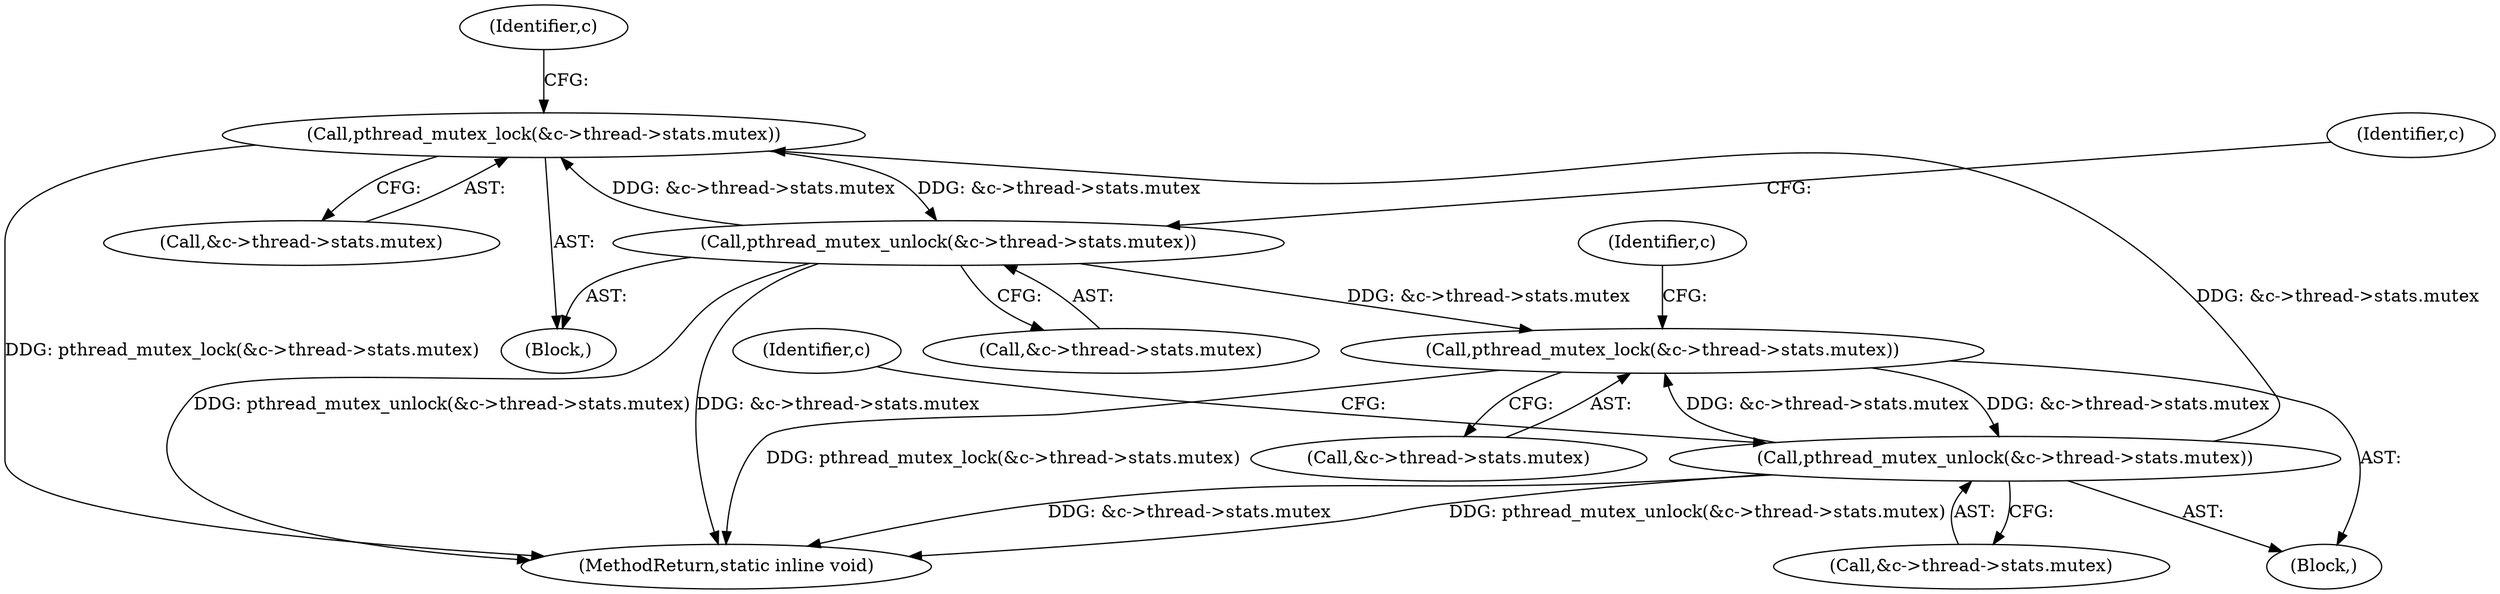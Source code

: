 digraph "0_memcached_a8c4a82787b8b6c256d61bd5c42fb7f92d1bae00@API" {
"1000555" [label="(Call,pthread_mutex_lock(&c->thread->stats.mutex))"];
"1000631" [label="(Call,pthread_mutex_unlock(&c->thread->stats.mutex))"];
"1000606" [label="(Call,pthread_mutex_lock(&c->thread->stats.mutex))"];
"1000585" [label="(Call,pthread_mutex_unlock(&c->thread->stats.mutex))"];
"1000555" [label="(Call,pthread_mutex_lock(&c->thread->stats.mutex))"];
"1000632" [label="(Call,&c->thread->stats.mutex)"];
"1000607" [label="(Call,&c->thread->stats.mutex)"];
"1000598" [label="(Identifier,c)"];
"1000619" [label="(Identifier,c)"];
"1000555" [label="(Call,pthread_mutex_lock(&c->thread->stats.mutex))"];
"1000605" [label="(Block,)"];
"1000586" [label="(Call,&c->thread->stats.mutex)"];
"1000755" [label="(MethodReturn,static inline void)"];
"1000631" [label="(Call,pthread_mutex_unlock(&c->thread->stats.mutex))"];
"1000606" [label="(Call,pthread_mutex_lock(&c->thread->stats.mutex))"];
"1000556" [label="(Call,&c->thread->stats.mutex)"];
"1000585" [label="(Call,pthread_mutex_unlock(&c->thread->stats.mutex))"];
"1000570" [label="(Identifier,c)"];
"1000190" [label="(Block,)"];
"1000642" [label="(Identifier,c)"];
"1000555" -> "1000190"  [label="AST: "];
"1000555" -> "1000556"  [label="CFG: "];
"1000556" -> "1000555"  [label="AST: "];
"1000570" -> "1000555"  [label="CFG: "];
"1000555" -> "1000755"  [label="DDG: pthread_mutex_lock(&c->thread->stats.mutex)"];
"1000631" -> "1000555"  [label="DDG: &c->thread->stats.mutex"];
"1000585" -> "1000555"  [label="DDG: &c->thread->stats.mutex"];
"1000555" -> "1000585"  [label="DDG: &c->thread->stats.mutex"];
"1000631" -> "1000605"  [label="AST: "];
"1000631" -> "1000632"  [label="CFG: "];
"1000632" -> "1000631"  [label="AST: "];
"1000642" -> "1000631"  [label="CFG: "];
"1000631" -> "1000755"  [label="DDG: &c->thread->stats.mutex"];
"1000631" -> "1000755"  [label="DDG: pthread_mutex_unlock(&c->thread->stats.mutex)"];
"1000631" -> "1000606"  [label="DDG: &c->thread->stats.mutex"];
"1000606" -> "1000631"  [label="DDG: &c->thread->stats.mutex"];
"1000606" -> "1000605"  [label="AST: "];
"1000606" -> "1000607"  [label="CFG: "];
"1000607" -> "1000606"  [label="AST: "];
"1000619" -> "1000606"  [label="CFG: "];
"1000606" -> "1000755"  [label="DDG: pthread_mutex_lock(&c->thread->stats.mutex)"];
"1000585" -> "1000606"  [label="DDG: &c->thread->stats.mutex"];
"1000585" -> "1000190"  [label="AST: "];
"1000585" -> "1000586"  [label="CFG: "];
"1000586" -> "1000585"  [label="AST: "];
"1000598" -> "1000585"  [label="CFG: "];
"1000585" -> "1000755"  [label="DDG: &c->thread->stats.mutex"];
"1000585" -> "1000755"  [label="DDG: pthread_mutex_unlock(&c->thread->stats.mutex)"];
}
